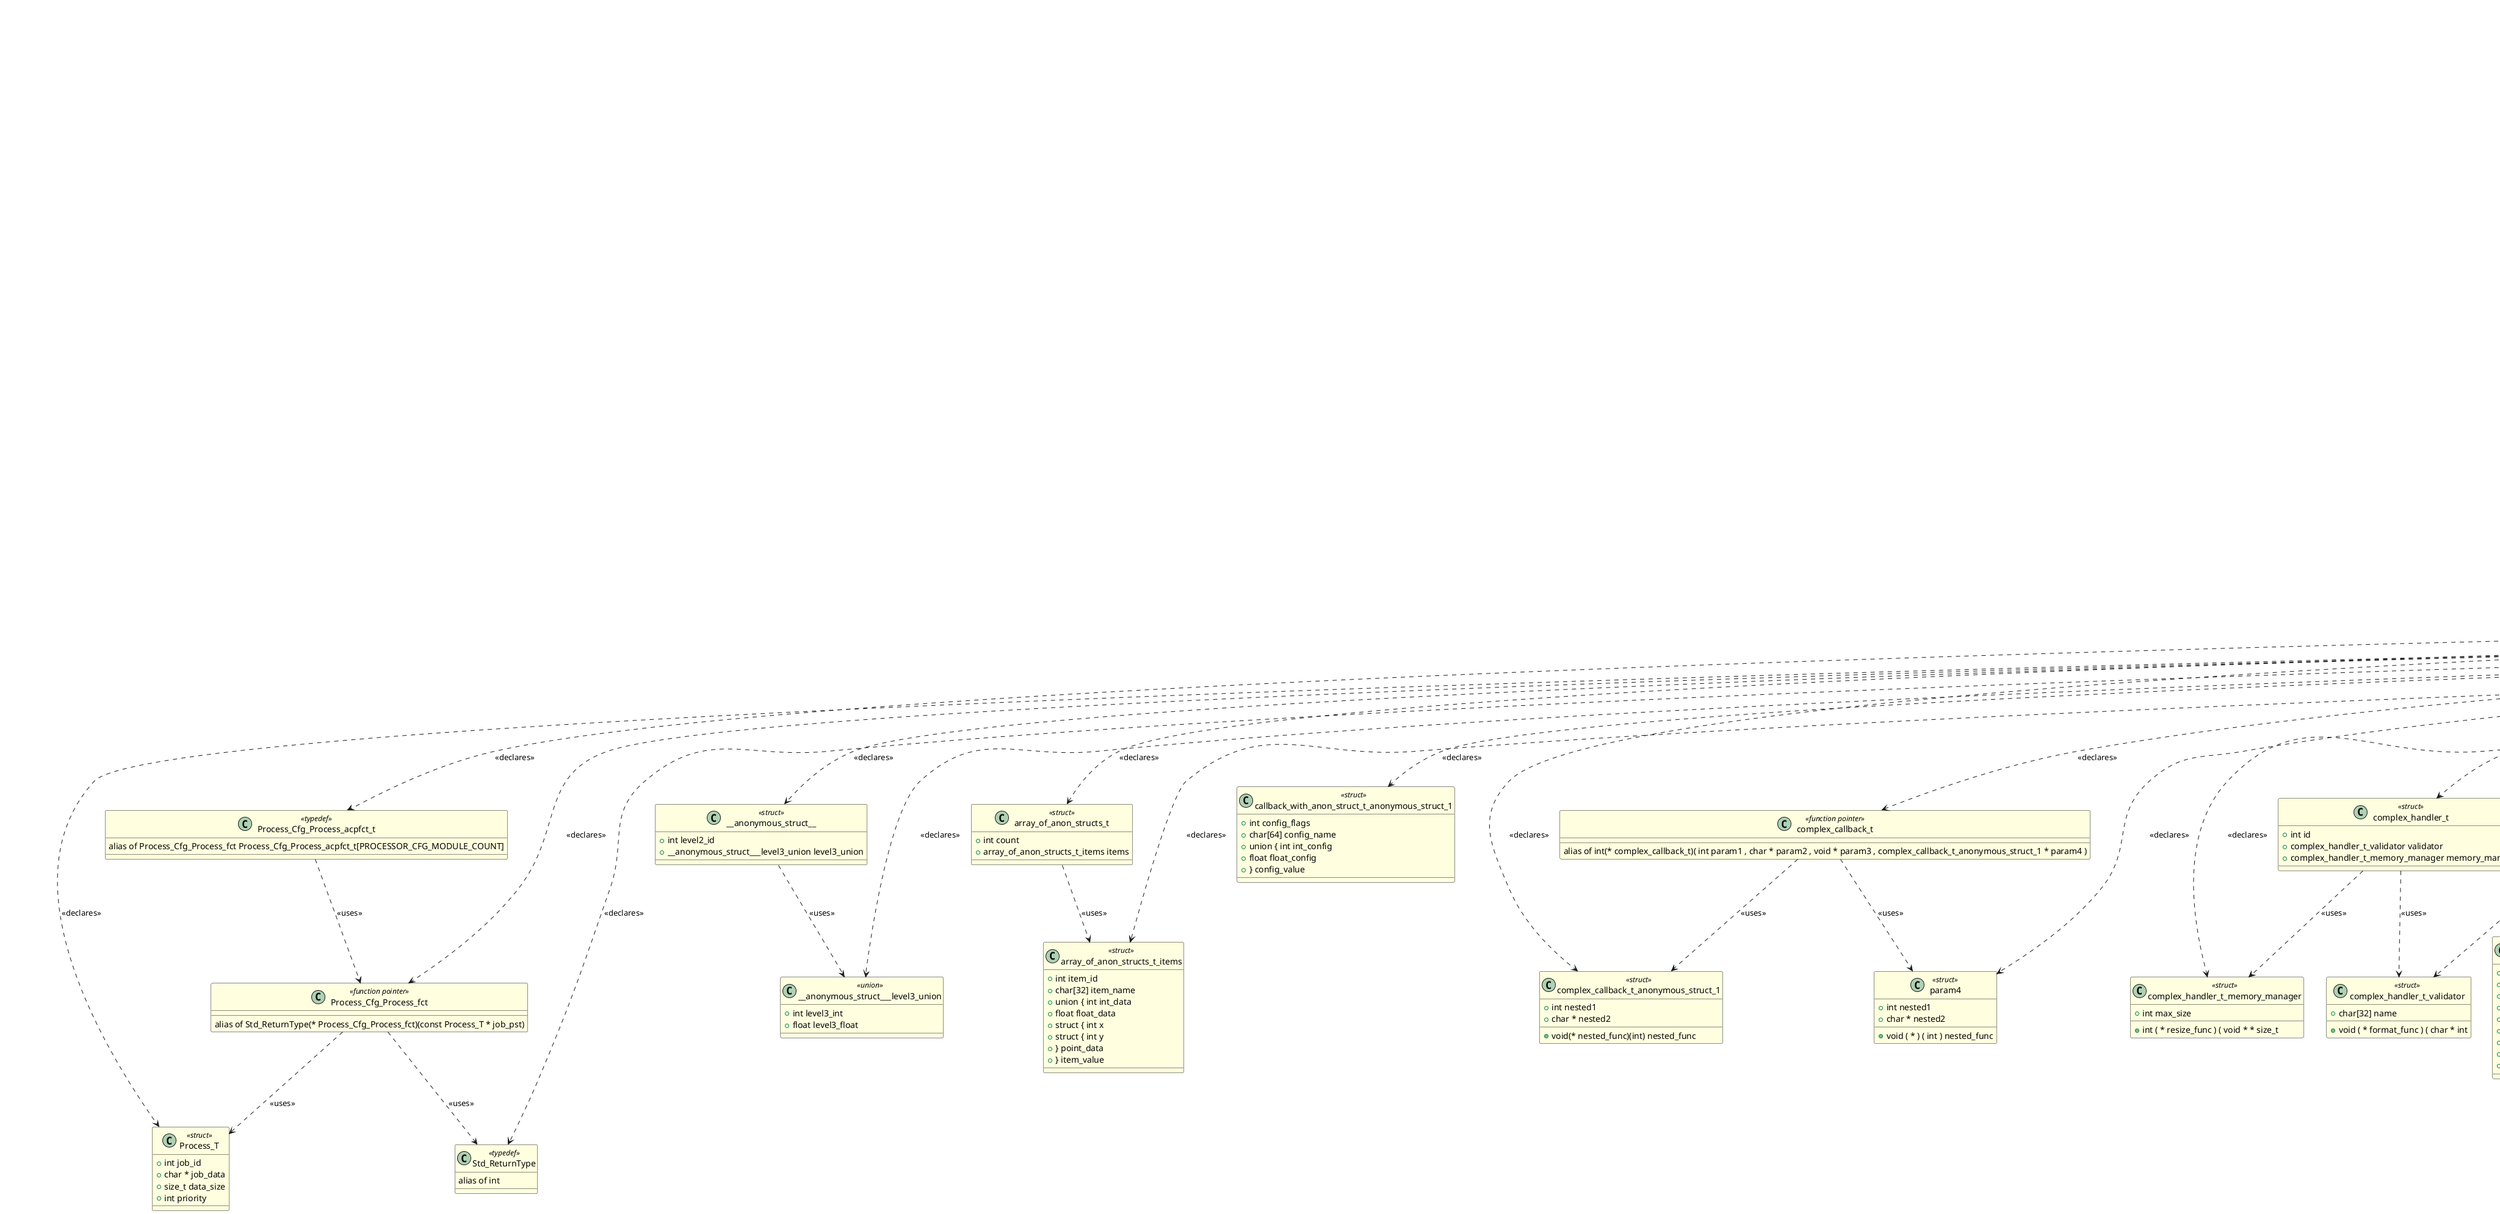 @startuml complex

class "complex" as COMPLEX <<source>> #LightBlue
{
    -- Global Variables --
    - Process_Cfg_Process_acpfct_t Process_Cfg_Process_acpfct
    - math_operation_t[10] global_math_ops
    -- Functions --
    + complex_handler_t * create_complex_handler(const char * name, ...)
    + void * create_handler(const char * name, int ( * init_func ) ( void * ) init_func, ...)
    + int execute_operations(int value, math_ops_array_t ops, int op_count)
    + math_operation_t * get_math_operations()
    + int process_with_callbacks(int[] data, int size, math_operation_t[] operations, int op_count, ...)
    + void test_processor_job_processing()
    + void test_processor_utility_macros()

    - static Std_ReturnType ProcessorAdapter_Process(const Process_T * job_pst)
    - static Std_ReturnType ProcessorHardware_Process(const Process_T * job_pst)
    - static Std_ReturnType ProcessorService_Process(const Process_T * job_pst)
    - static int add_operation(int a, int b)
    - static int divide_operation(int a, int b)
    - static void init_math_operations()
    - static int modulo_operation(int a, int b)
    - static int multiply_operation(int a, int b)
    - static void print_result(int * data, int size)
    - void run_complex_tests()
    - static int subtract_operation(int a, int b)
    - static int test_callback(int * item)
    - void test_complex_macro(int * x, int y, int z)
    - void test_handle_operation(operation_type_t op_type, int * data, int size)
    - void test_handler_table()
    - void test_mixed_union()
    - void test_operation_set()
    - void test_process_array(int * arr, int size)
    - void test_stringify_macro()
}

class "complex" as HEADER_COMPLEX <<header>> #LightGreen
{
    -- Macros --
    + #define COMPLEX_H
    + #define COMPLEX_MACRO_FUNC(x, y, z)
    + #define CREATE_FUNC_NAME(prefix, suffix)
    + #define DEPRECATED
    + #define HANDLE_OPERATION(op_type, data, size, callback)
    + #define PROCESS_ARRAY(arr, size, callback)
    + #define STRINGIFY(x)
    + #define TOSTRING(x)
    + #define UTILS_U16_TO_U8ARR_BIG_ENDIAN(value_u16, ptr_pau8)
    + #define UTILS_U32_TO_U8ARR_BIG_ENDIAN(value_u32, ptr_pau8)
    + #define UTILS_U8ARR_TO_U16_BIG_ENDIAN(ptr_pau8)
    + #define UTILS_U8ARR_TO_U32_BIG_ENDIAN(ptr_pau8)
    -- Functions --
    + complex_handler_t * create_complex_handler(const char * name, ...)
    + void * create_handler(const char * name, int ( * init_func ) ( void * ) init_func, ...)
    + int execute_operations(int value, math_ops_array_t ops, int op_count)
    + math_operation_t * get_math_operations()
    + int process_with_callbacks(int[] data, int size, math_operation_t[] operations, int op_count, ...)
    + void test_processor_job_processing()
    + void test_processor_utility_macros()
}

class "Process_T" as TYPEDEF_PROCESS_T <<struct>> #LightYellow
{
    + int job_id
    + char * job_data
    + size_t data_size
    + int priority
}

class "__anonymous_struct__" as TYPEDEF___ANONYMOUS_STRUCT__ <<struct>> #LightYellow
{
    + int level2_id
    + __anonymous_struct___level3_union level3_union
}

class "array_of_anon_structs_t" as TYPEDEF_ARRAY_OF_ANON_STRUCTS_T <<struct>> #LightYellow
{
    + int count
    + array_of_anon_structs_t_items items
}

class "array_of_anon_structs_t_items" as TYPEDEF_ARRAY_OF_ANON_STRUCTS_T_ITEMS <<struct>> #LightYellow
{
    + int item_id
    + char[32] item_name
    + union { int int_data
    + float float_data
    + struct { int x
    + struct { int y
    + } point_data
    + } item_value
}

class "callback_with_anon_struct_t_anonymous_struct_1" as TYPEDEF_CALLBACK_WITH_ANON_STRUCT_T_ANONYMOUS_STRUCT_1 <<struct>> #LightYellow
{
    + int config_flags
    + char[64] config_name
    + union { int int_config
    + float float_config
    + } config_value
}

class "complex_callback_t_anonymous_struct_1" as TYPEDEF_COMPLEX_CALLBACK_T_ANONYMOUS_STRUCT_1 <<struct>> #LightYellow
{
    + int nested1
    + char * nested2
    + void(* nested_func)(int) nested_func
}

class "complex_handler_t" as TYPEDEF_COMPLEX_HANDLER_T <<struct>> #LightYellow
{
    + int id
    + complex_handler_t_validator validator
    + complex_handler_t_memory_manager memory_manager
}

class "complex_handler_t_memory_manager" as TYPEDEF_COMPLEX_HANDLER_T_MEMORY_MANAGER <<struct>> #LightYellow
{
    + int max_size
    + int ( * resize_func ) ( void * * size_t
}

class "complex_handler_t_validator" as TYPEDEF_COMPLEX_HANDLER_T_VALIDATOR <<struct>> #LightYellow
{
    + char[32] name
    + void ( * format_func ) ( char * int
}

class "complex_naming_test_t" as TYPEDEF_COMPLEX_NAMING_TEST_T <<struct>> #LightYellow
{
    + complex_naming_test_t_first_struct first_struct
    + complex_naming_test_t_second_struct second_struct
    + complex_naming_test_t_mixed_union mixed_union
    + complex_naming_test_t_third_struct third_struct
}

class "complex_naming_test_t_first_struct" as TYPEDEF_COMPLEX_NAMING_TEST_T_FIRST_STRUCT <<struct>> #LightYellow
{
    + int first_a
    + struct { int nested_a1
    + struct { int deep_a1
    + } deep_struct_a1
    + struct { int deep_a2
    + } deep_struct_a2
    + } nested_struct_a
    + struct { int nested_a2
    + } nested_struct_a2
}

class "complex_naming_test_t_second_struct" as TYPEDEF_COMPLEX_NAMING_TEST_T_SECOND_STRUCT <<struct>> #LightYellow
{
    + int second_a
    + struct { int nested_b1
    + } nested_struct_b
}

class "complex_naming_test_t_third_struct" as TYPEDEF_COMPLEX_NAMING_TEST_T_THIRD_STRUCT <<struct>> #LightYellow
{
    + int third_a
    + union { int struct_union_int
    + struct { int struct_union_struct_field
    + } struct_union_struct
    + } struct_union
}

class "config_param" as TYPEDEF_CONFIG_PARAM <<struct>> #LightYellow
{
    + int config_flags
    + char[64] config_name
    + config_param_config_value config_value
}

class "data_item_t" as TYPEDEF_DATA_ITEM_T <<struct>> #LightYellow
{
    + int value
    + char * name
}

class "data_union_point_value" as TYPEDEF_DATA_UNION_POINT_VALUE <<struct>> #LightYellow
{
    + int x
    + int y
    + int z
}

class "extreme_nesting_test_t" as TYPEDEF_EXTREME_NESTING_TEST_T <<struct>> #LightYellow
{
    + extreme_nesting_test_t_level2_struct_1 level2_struct_1
    + extreme_nesting_test_t_level2_struct_2 level2_struct_2
}

class "extreme_nesting_test_t_level2_struct_1" as TYPEDEF_EXTREME_NESTING_TEST_T_LEVEL2_STRUCT_1 <<struct>> #LightYellow
{
    + struct { struct { int level4_field
    + } level4_struct_1
    + struct { int level4_field2
    + } level4_struct_2
    + } level3_struct_1
    + struct { int level3_field
    + } level3_struct_2
}

class "extreme_nesting_test_t_level2_struct_2" as TYPEDEF_EXTREME_NESTING_TEST_T_LEVEL2_STRUCT_2 <<struct>> #LightYellow
{
    + union { struct { int mixed_field
    + } mixed_struct
    + } mixed_union
}

class "handler_entry_t" as TYPEDEF_HANDLER_ENTRY_T <<struct>> #LightYellow
{
    + int id
    + char[16] name
    + void ( * ) ( void ) init_func
    + int ( * ) ( int , int ) process_func
    + void ( * ) ( void ) cleanup_func
}

class "item_value_point_data" as TYPEDEF_ITEM_VALUE_POINT_DATA <<struct>> #LightYellow
{
    + int x
    + int y
}

class "mixed_union_mixed_struct" as TYPEDEF_MIXED_UNION_MIXED_STRUCT <<struct>> #LightYellow
{
    + int mixed_field
}

class "moderately_nested_t" as TYPEDEF_MODERATELY_NESTED_T <<struct>> #LightYellow
{
    + int level1_id
    + moderately_nested_t_level2_struct level2_struct
}

class "moderately_nested_t_level2_struct" as TYPEDEF_MODERATELY_NESTED_T_LEVEL2_STRUCT <<struct>> #LightYellow
{
    + int level2_id
    + union { int level3_int
    + float level3_float
    + } level3_union
}

class "multi_anonymous_t" as TYPEDEF_MULTI_ANONYMOUS_T <<struct>> #LightYellow
{
    + multi_anonymous_t_first_anon_struct first_anon_struct
    + multi_anonymous_t_first_anon_union first_anon_union
    + multi_anonymous_t_second_anon_struct second_anon_struct
}

class "multi_anonymous_t_first_anon_struct" as TYPEDEF_MULTI_ANONYMOUS_T_FIRST_ANON_STRUCT <<struct>> #LightYellow
{
    + int first_x
    + int first_y
}

class "multi_anonymous_t_second_anon_struct" as TYPEDEF_MULTI_ANONYMOUS_T_SECOND_ANON_STRUCT <<struct>> #LightYellow
{
    + char[32] second_name
    + int second_id
    + struct { int deep_value
    + } deep_struct
}

class "multiple_simple_anonymous_t" as TYPEDEF_MULTIPLE_SIMPLE_ANONYMOUS_T <<struct>> #LightYellow
{
    + multiple_simple_anonymous_t_first_anon first_anon
    + multiple_simple_anonymous_t_second_anon second_anon
    + multiple_simple_anonymous_t_third_anon third_anon
    + multiple_simple_anonymous_t_first_union first_union
    + multiple_simple_anonymous_t_second_union second_union
}

class "multiple_simple_anonymous_t_first_anon" as TYPEDEF_MULTIPLE_SIMPLE_ANONYMOUS_T_FIRST_ANON <<struct>> #LightYellow
{
    + int first_field
}

class "multiple_simple_anonymous_t_second_anon" as TYPEDEF_MULTIPLE_SIMPLE_ANONYMOUS_T_SECOND_ANON <<struct>> #LightYellow
{
    + int second_field
}

class "multiple_simple_anonymous_t_third_anon" as TYPEDEF_MULTIPLE_SIMPLE_ANONYMOUS_T_THIRD_ANON <<struct>> #LightYellow
{
    + int third_field
}

class "operation_set_t" as TYPEDEF_OPERATION_SET_T <<struct>> #LightYellow
{
    + int count
    + math_operation_t[5] operations
    + void(* callbacks[3])(int , char *) callbacks
}

class "param4" as TYPEDEF_PARAM4 <<struct>> #LightYellow
{
    + int nested1
    + char * nested2
    + void ( * ) ( int ) nested_func
}

class "processor_t" as TYPEDEF_PROCESSOR_T <<struct>> #LightYellow
{
    + int id
    + char[64] name
    + int ( * ) ( int , char * ) process_func
    + void ( * ) ( void * ) cleanup_func
}

class "result_generator_t" as TYPEDEF_RESULT_GENERATOR_T <<struct>> #LightYellow
{
    + int result_code
    + result_generator_t_result_data result_data
}

class "simplified_handler_t" as TYPEDEF_SIMPLIFIED_HANDLER_T <<struct>> #LightYellow
{
    + int event_count
    + char[32] event_name
    + int event_flags
}

class "struct_union_struct_union_struct" as TYPEDEF_STRUCT_UNION_STRUCT_UNION_STRUCT <<struct>> #LightYellow
{
    + int struct_union_struct_field
}

class "struct_with_struct_t" as TYPEDEF_STRUCT_WITH_STRUCT_T <<struct>> #LightYellow
{
    + int outer_id
    + char[32] outer_name
    + struct_with_struct_t_inner_struct inner_struct
    + int outer_flags
}

class "struct_with_struct_t_inner_struct" as TYPEDEF_STRUCT_WITH_STRUCT_T_INNER_STRUCT <<struct>> #LightYellow
{
    + int inner_x
    + int inner_y
    + char[16] inner_label
}

class "struct_with_union_t" as TYPEDEF_STRUCT_WITH_UNION_T <<struct>> #LightYellow
{
    + int type_id
    + struct_with_union_t_data_union data_union
    + int checksum
}

class "union_with_struct_t_complex_struct" as TYPEDEF_UNION_WITH_STRUCT_T_COMPLEX_STRUCT <<struct>> #LightYellow
{
    + char[16] header
    + int payload_size
    + void * payload_data
    + struct { int error_code
    + char[128] error_msg
    + } error_info
}

class "operation_type_t" as TYPEDEF_OPERATION_TYPE_T <<enumeration>> #LightYellow
{
    OP_ADD = 0
    OP_DIV = 3
    OP_MUL = 2
    OP_SUB = 1
}

class "processor_module_enum_t" as TYPEDEF_PROCESSOR_MODULE_ENUM_T <<enumeration>> #LightYellow
{
    PROCESSOR_CFG_MODULE_ADAPTER = 0
    PROCESSOR_CFG_MODULE_COUNT = 3
    PROCESSOR_CFG_MODULE_HARDWARE = 2
    PROCESSOR_CFG_MODULE_SERVICE = 1
}

class "Process_Cfg_Process_acpfct_t" as TYPEDEF_PROCESS_CFG_PROCESS_ACPFCT_T <<typedef>> #LightYellow
{
    alias of Process_Cfg_Process_fct Process_Cfg_Process_acpfct_t[PROCESSOR_CFG_MODULE_COUNT]
}

class "Process_Cfg_Process_fct" as TYPEDEF_PROCESS_CFG_PROCESS_FCT <<function pointer>> #LightYellow
{
    alias of Std_ReturnType(* Process_Cfg_Process_fct)(const Process_T * job_pst)
}

class "Std_ReturnType" as TYPEDEF_STD_RETURNTYPE <<typedef>> #LightYellow
{
    alias of int
}

class "callback_with_anon_struct_t" as TYPEDEF_CALLBACK_WITH_ANON_STRUCT_T <<function pointer>> #LightYellow
{
    alias of void(* callback_with_anon_struct_t)( int id , struct { int config_flags ; char config_name [ 64 ] ; callback_with_anon_struct_t_anonymous_union_2 config_value ; } * config_param , void * user_data )
}

class "complex_callback_t" as TYPEDEF_COMPLEX_CALLBACK_T <<function pointer>> #LightYellow
{
    alias of int(* complex_callback_t)( int param1 , char * param2 , void * param3 , complex_callback_t_anonymous_struct_1 * param4 )
}

class "complex_func_ptr_t" as TYPEDEF_COMPLEX_FUNC_PTR_T <<typedef>> #LightYellow
{
    alias of int ( * ( * complex_func_ptr_t ) ( int , char * ) ) ( double , void * )
}

class "data_processor_array_t" as TYPEDEF_DATA_PROCESSOR_ARRAY_T <<typedef>> #LightYellow
{
    alias of data_processor_t *
}

class "data_processor_t" as TYPEDEF_DATA_PROCESSOR_T <<function pointer>> #LightYellow
{
    alias of int(* data_processor_t)(data_item_t * item , void * context)
}

class "debug_callback_t" as TYPEDEF_DEBUG_CALLBACK_T <<function pointer>> #LightYellow
{
    alias of void(* debug_callback_t)(const char * message , int level)
}

class "handler_table_t" as TYPEDEF_HANDLER_TABLE_T <<typedef>> #LightYellow
{
    alias of handler_entry_t handler_table_t[8]
}

class "math_operation_t" as TYPEDEF_MATH_OPERATION_T <<function pointer>> #LightYellow
{
    alias of int(* math_operation_t)(int , int)
}

class "math_ops_array_t" as TYPEDEF_MATH_OPS_ARRAY_T <<typedef>> #LightYellow
{
    alias of math_operation_t math_ops_array_t[10]
}

class "release_callback_t" as TYPEDEF_RELEASE_CALLBACK_T <<function pointer>> #LightYellow
{
    alias of void(* release_callback_t)(const char * message)
}

class "uint16" as TYPEDEF_UINT16 <<typedef>> #LightYellow
{
    alias of uint16_t
}

class "uint32" as TYPEDEF_UINT32 <<typedef>> #LightYellow
{
    alias of uint32_t
}

class "uint8" as TYPEDEF_UINT8 <<typedef>> #LightYellow
{
    alias of uint8_t
}

class "__anonymous_struct___level3_union" as TYPEDEF___ANONYMOUS_STRUCT___LEVEL3_UNION <<union>> #LightYellow
{
    + int level3_int
    + float level3_float
}

class "callback_with_anon_struct_t_anonymous_union_2" as TYPEDEF_CALLBACK_WITH_ANON_STRUCT_T_ANONYMOUS_UNION_2 <<union>> #LightYellow
{
    + int int_config
    + float float_config
}

class "complex_naming_test_t_mixed_union" as TYPEDEF_COMPLEX_NAMING_TEST_T_MIXED_UNION <<union>> #LightYellow
{
    + int union_value
    + struct { int union_struct_field
    + struct { int deep_union_struct
    + } deep_in_union
    + } union_struct
}

class "config_param_config_value" as TYPEDEF_CONFIG_PARAM_CONFIG_VALUE <<union>> #LightYellow
{
    + int int_config
    + float float_config
}

class "config_value" as TYPEDEF_CONFIG_VALUE <<union>> #LightYellow
{
    + int int_config
    + float float_config
}

class "data_union" as TYPEDEF_DATA_UNION <<union>> #LightYellow
{
    + int int_value
    + float float_value
    + char[64] string_value
    + data_union_point_value point_value
}

class "first_anon_union" as TYPEDEF_FIRST_ANON_UNION <<union>> #LightYellow
{
    + int union_int
    + float union_float
}

class "first_union" as TYPEDEF_FIRST_UNION <<union>> #LightYellow
{
    + int union_field1
}

class "item_value" as TYPEDEF_ITEM_VALUE <<union>> #LightYellow
{
    + int int_data
    + float float_data
    + item_value_point_data point_data
}

class "level3_union" as TYPEDEF_LEVEL3_UNION <<union>> #LightYellow
{
    + int level3_int
    + float level3_float
}

class "mixed_union" as TYPEDEF_MIXED_UNION <<union>> #LightYellow
{
    + mixed_union_mixed_struct mixed_struct
}

class "mixed_union_t" as TYPEDEF_MIXED_UNION_T <<union>> #LightYellow
{
    + int int_val
    + char * str_val
    + void ( * ) ( void ) void_func
    + int ( * ) ( int ) int_func
}

class "multi_anonymous_t_first_anon_union" as TYPEDEF_MULTI_ANONYMOUS_T_FIRST_ANON_UNION <<union>> #LightYellow
{
    + int union_int
    + float union_float
}

class "multiple_simple_anonymous_t_first_union" as TYPEDEF_MULTIPLE_SIMPLE_ANONYMOUS_T_FIRST_UNION <<union>> #LightYellow
{
    + int union_field1
}

class "multiple_simple_anonymous_t_second_union" as TYPEDEF_MULTIPLE_SIMPLE_ANONYMOUS_T_SECOND_UNION <<union>> #LightYellow
{
    + int union_field2
}

class "result_data" as TYPEDEF_RESULT_DATA <<union>> #LightYellow
{
    + int success_value
    + char[128] error_message
}

class "result_generator_t_result_data" as TYPEDEF_RESULT_GENERATOR_T_RESULT_DATA <<union>> #LightYellow
{
    + int success_value
    + char[128] error_message
}

class "second_union" as TYPEDEF_SECOND_UNION <<union>> #LightYellow
{
    + int union_field2
}

class "struct_union" as TYPEDEF_STRUCT_UNION <<union>> #LightYellow
{
    + int struct_union_int
    + struct_union_struct_union_struct struct_union_struct
}

class "struct_with_union_t_data_union" as TYPEDEF_STRUCT_WITH_UNION_T_DATA_UNION <<union>> #LightYellow
{
    + int int_value
    + float float_value
    + char[64] string_value
    + struct { int x
    + struct { int y
    + struct { int z
    + } point_value
}

class "union_with_struct_t" as TYPEDEF_UNION_WITH_STRUCT_T <<union>> #LightYellow
{
    + int simple_int
    + float simple_float
    + union_with_struct_t_complex_struct complex_struct
    + char[256] raw_bytes
}

class "union_with_union_t" as TYPEDEF_UNION_WITH_UNION_T <<union>> #LightYellow
{
    + int primary_int
    + union_with_union_t_nested_union nested_union
    + char[32] primary_bytes
}

class "union_with_union_t_nested_union" as TYPEDEF_UNION_WITH_UNION_T_NESTED_UNION <<union>> #LightYellow
{
    + float nested_float
    + double nested_double
    + union { char deep_char
    + short deep_short
    + } deep_union
}


' Include relationships
COMPLEX --> HEADER_COMPLEX : <<include>>

' Declaration relationships
HEADER_COMPLEX ..> TYPEDEF_PROCESS_T : <<declares>>
HEADER_COMPLEX ..> TYPEDEF___ANONYMOUS_STRUCT__ : <<declares>>
HEADER_COMPLEX ..> TYPEDEF_ARRAY_OF_ANON_STRUCTS_T : <<declares>>
HEADER_COMPLEX ..> TYPEDEF_ARRAY_OF_ANON_STRUCTS_T_ITEMS : <<declares>>
HEADER_COMPLEX ..> TYPEDEF_CALLBACK_WITH_ANON_STRUCT_T_ANONYMOUS_STRUCT_1 : <<declares>>
HEADER_COMPLEX ..> TYPEDEF_COMPLEX_CALLBACK_T_ANONYMOUS_STRUCT_1 : <<declares>>
HEADER_COMPLEX ..> TYPEDEF_COMPLEX_HANDLER_T : <<declares>>
HEADER_COMPLEX ..> TYPEDEF_COMPLEX_HANDLER_T_MEMORY_MANAGER : <<declares>>
HEADER_COMPLEX ..> TYPEDEF_COMPLEX_HANDLER_T_VALIDATOR : <<declares>>
HEADER_COMPLEX ..> TYPEDEF_COMPLEX_NAMING_TEST_T : <<declares>>
HEADER_COMPLEX ..> TYPEDEF_COMPLEX_NAMING_TEST_T_FIRST_STRUCT : <<declares>>
HEADER_COMPLEX ..> TYPEDEF_COMPLEX_NAMING_TEST_T_SECOND_STRUCT : <<declares>>
HEADER_COMPLEX ..> TYPEDEF_COMPLEX_NAMING_TEST_T_THIRD_STRUCT : <<declares>>
HEADER_COMPLEX ..> TYPEDEF_CONFIG_PARAM : <<declares>>
HEADER_COMPLEX ..> TYPEDEF_DATA_ITEM_T : <<declares>>
HEADER_COMPLEX ..> TYPEDEF_DATA_UNION_POINT_VALUE : <<declares>>
HEADER_COMPLEX ..> TYPEDEF_EXTREME_NESTING_TEST_T : <<declares>>
HEADER_COMPLEX ..> TYPEDEF_EXTREME_NESTING_TEST_T_LEVEL2_STRUCT_1 : <<declares>>
HEADER_COMPLEX ..> TYPEDEF_EXTREME_NESTING_TEST_T_LEVEL2_STRUCT_2 : <<declares>>
HEADER_COMPLEX ..> TYPEDEF_HANDLER_ENTRY_T : <<declares>>
HEADER_COMPLEX ..> TYPEDEF_ITEM_VALUE_POINT_DATA : <<declares>>
HEADER_COMPLEX ..> TYPEDEF_MIXED_UNION_MIXED_STRUCT : <<declares>>
HEADER_COMPLEX ..> TYPEDEF_MODERATELY_NESTED_T : <<declares>>
HEADER_COMPLEX ..> TYPEDEF_MODERATELY_NESTED_T_LEVEL2_STRUCT : <<declares>>
HEADER_COMPLEX ..> TYPEDEF_MULTI_ANONYMOUS_T : <<declares>>
HEADER_COMPLEX ..> TYPEDEF_MULTI_ANONYMOUS_T_FIRST_ANON_STRUCT : <<declares>>
HEADER_COMPLEX ..> TYPEDEF_MULTI_ANONYMOUS_T_SECOND_ANON_STRUCT : <<declares>>
HEADER_COMPLEX ..> TYPEDEF_MULTIPLE_SIMPLE_ANONYMOUS_T : <<declares>>
HEADER_COMPLEX ..> TYPEDEF_MULTIPLE_SIMPLE_ANONYMOUS_T_FIRST_ANON : <<declares>>
HEADER_COMPLEX ..> TYPEDEF_MULTIPLE_SIMPLE_ANONYMOUS_T_SECOND_ANON : <<declares>>
HEADER_COMPLEX ..> TYPEDEF_MULTIPLE_SIMPLE_ANONYMOUS_T_THIRD_ANON : <<declares>>
HEADER_COMPLEX ..> TYPEDEF_OPERATION_SET_T : <<declares>>
HEADER_COMPLEX ..> TYPEDEF_PARAM4 : <<declares>>
HEADER_COMPLEX ..> TYPEDEF_PROCESSOR_T : <<declares>>
HEADER_COMPLEX ..> TYPEDEF_RESULT_GENERATOR_T : <<declares>>
HEADER_COMPLEX ..> TYPEDEF_SIMPLIFIED_HANDLER_T : <<declares>>
HEADER_COMPLEX ..> TYPEDEF_STRUCT_UNION_STRUCT_UNION_STRUCT : <<declares>>
HEADER_COMPLEX ..> TYPEDEF_STRUCT_WITH_STRUCT_T : <<declares>>
HEADER_COMPLEX ..> TYPEDEF_STRUCT_WITH_STRUCT_T_INNER_STRUCT : <<declares>>
HEADER_COMPLEX ..> TYPEDEF_STRUCT_WITH_UNION_T : <<declares>>
HEADER_COMPLEX ..> TYPEDEF_UNION_WITH_STRUCT_T_COMPLEX_STRUCT : <<declares>>
HEADER_COMPLEX ..> TYPEDEF_OPERATION_TYPE_T : <<declares>>
HEADER_COMPLEX ..> TYPEDEF_PROCESSOR_MODULE_ENUM_T : <<declares>>
HEADER_COMPLEX ..> TYPEDEF_PROCESS_CFG_PROCESS_ACPFCT_T : <<declares>>
HEADER_COMPLEX ..> TYPEDEF_PROCESS_CFG_PROCESS_FCT : <<declares>>
HEADER_COMPLEX ..> TYPEDEF_STD_RETURNTYPE : <<declares>>
HEADER_COMPLEX ..> TYPEDEF_CALLBACK_WITH_ANON_STRUCT_T : <<declares>>
HEADER_COMPLEX ..> TYPEDEF_COMPLEX_CALLBACK_T : <<declares>>
HEADER_COMPLEX ..> TYPEDEF_COMPLEX_FUNC_PTR_T : <<declares>>
HEADER_COMPLEX ..> TYPEDEF_DATA_PROCESSOR_ARRAY_T : <<declares>>
HEADER_COMPLEX ..> TYPEDEF_DATA_PROCESSOR_T : <<declares>>
HEADER_COMPLEX ..> TYPEDEF_DEBUG_CALLBACK_T : <<declares>>
HEADER_COMPLEX ..> TYPEDEF_HANDLER_TABLE_T : <<declares>>
HEADER_COMPLEX ..> TYPEDEF_MATH_OPERATION_T : <<declares>>
HEADER_COMPLEX ..> TYPEDEF_MATH_OPS_ARRAY_T : <<declares>>
HEADER_COMPLEX ..> TYPEDEF_RELEASE_CALLBACK_T : <<declares>>
HEADER_COMPLEX ..> TYPEDEF_UINT16 : <<declares>>
HEADER_COMPLEX ..> TYPEDEF_UINT32 : <<declares>>
HEADER_COMPLEX ..> TYPEDEF_UINT8 : <<declares>>
HEADER_COMPLEX ..> TYPEDEF___ANONYMOUS_STRUCT___LEVEL3_UNION : <<declares>>
HEADER_COMPLEX ..> TYPEDEF_CALLBACK_WITH_ANON_STRUCT_T_ANONYMOUS_UNION_2 : <<declares>>
HEADER_COMPLEX ..> TYPEDEF_COMPLEX_NAMING_TEST_T_MIXED_UNION : <<declares>>
HEADER_COMPLEX ..> TYPEDEF_CONFIG_PARAM_CONFIG_VALUE : <<declares>>
HEADER_COMPLEX ..> TYPEDEF_CONFIG_VALUE : <<declares>>
HEADER_COMPLEX ..> TYPEDEF_DATA_UNION : <<declares>>
HEADER_COMPLEX ..> TYPEDEF_FIRST_ANON_UNION : <<declares>>
HEADER_COMPLEX ..> TYPEDEF_FIRST_UNION : <<declares>>
HEADER_COMPLEX ..> TYPEDEF_ITEM_VALUE : <<declares>>
HEADER_COMPLEX ..> TYPEDEF_LEVEL3_UNION : <<declares>>
HEADER_COMPLEX ..> TYPEDEF_MIXED_UNION : <<declares>>
HEADER_COMPLEX ..> TYPEDEF_MIXED_UNION_T : <<declares>>
HEADER_COMPLEX ..> TYPEDEF_MULTI_ANONYMOUS_T_FIRST_ANON_UNION : <<declares>>
HEADER_COMPLEX ..> TYPEDEF_MULTIPLE_SIMPLE_ANONYMOUS_T_FIRST_UNION : <<declares>>
HEADER_COMPLEX ..> TYPEDEF_MULTIPLE_SIMPLE_ANONYMOUS_T_SECOND_UNION : <<declares>>
HEADER_COMPLEX ..> TYPEDEF_RESULT_DATA : <<declares>>
HEADER_COMPLEX ..> TYPEDEF_RESULT_GENERATOR_T_RESULT_DATA : <<declares>>
HEADER_COMPLEX ..> TYPEDEF_SECOND_UNION : <<declares>>
HEADER_COMPLEX ..> TYPEDEF_STRUCT_UNION : <<declares>>
HEADER_COMPLEX ..> TYPEDEF_STRUCT_WITH_UNION_T_DATA_UNION : <<declares>>
HEADER_COMPLEX ..> TYPEDEF_UNION_WITH_STRUCT_T : <<declares>>
HEADER_COMPLEX ..> TYPEDEF_UNION_WITH_UNION_T : <<declares>>
HEADER_COMPLEX ..> TYPEDEF_UNION_WITH_UNION_T_NESTED_UNION : <<declares>>

' Uses relationships
TYPEDEF___ANONYMOUS_STRUCT__ ..> TYPEDEF___ANONYMOUS_STRUCT___LEVEL3_UNION : <<uses>>
TYPEDEF_ARRAY_OF_ANON_STRUCTS_T ..> TYPEDEF_ARRAY_OF_ANON_STRUCTS_T_ITEMS : <<uses>>
TYPEDEF_COMPLEX_HANDLER_T ..> TYPEDEF_COMPLEX_HANDLER_T_MEMORY_MANAGER : <<uses>>
TYPEDEF_COMPLEX_HANDLER_T ..> TYPEDEF_COMPLEX_HANDLER_T_VALIDATOR : <<uses>>
TYPEDEF_COMPLEX_NAMING_TEST_T ..> TYPEDEF_COMPLEX_NAMING_TEST_T_FIRST_STRUCT : <<uses>>
TYPEDEF_COMPLEX_NAMING_TEST_T ..> TYPEDEF_COMPLEX_NAMING_TEST_T_MIXED_UNION : <<uses>>
TYPEDEF_COMPLEX_NAMING_TEST_T ..> TYPEDEF_COMPLEX_NAMING_TEST_T_SECOND_STRUCT : <<uses>>
TYPEDEF_COMPLEX_NAMING_TEST_T ..> TYPEDEF_COMPLEX_NAMING_TEST_T_THIRD_STRUCT : <<uses>>
TYPEDEF_CONFIG_PARAM ..> TYPEDEF_CONFIG_PARAM_CONFIG_VALUE : <<uses>>
TYPEDEF_EXTREME_NESTING_TEST_T ..> TYPEDEF_EXTREME_NESTING_TEST_T_LEVEL2_STRUCT_1 : <<uses>>
TYPEDEF_EXTREME_NESTING_TEST_T ..> TYPEDEF_EXTREME_NESTING_TEST_T_LEVEL2_STRUCT_2 : <<uses>>
TYPEDEF_MODERATELY_NESTED_T ..> TYPEDEF_MODERATELY_NESTED_T_LEVEL2_STRUCT : <<uses>>
TYPEDEF_MULTI_ANONYMOUS_T ..> TYPEDEF_MULTI_ANONYMOUS_T_FIRST_ANON_STRUCT : <<uses>>
TYPEDEF_MULTI_ANONYMOUS_T ..> TYPEDEF_MULTI_ANONYMOUS_T_FIRST_ANON_UNION : <<uses>>
TYPEDEF_MULTI_ANONYMOUS_T ..> TYPEDEF_MULTI_ANONYMOUS_T_SECOND_ANON_STRUCT : <<uses>>
TYPEDEF_MULTIPLE_SIMPLE_ANONYMOUS_T ..> TYPEDEF_MULTIPLE_SIMPLE_ANONYMOUS_T_FIRST_ANON : <<uses>>
TYPEDEF_MULTIPLE_SIMPLE_ANONYMOUS_T ..> TYPEDEF_MULTIPLE_SIMPLE_ANONYMOUS_T_FIRST_UNION : <<uses>>
TYPEDEF_MULTIPLE_SIMPLE_ANONYMOUS_T ..> TYPEDEF_MULTIPLE_SIMPLE_ANONYMOUS_T_SECOND_ANON : <<uses>>
TYPEDEF_MULTIPLE_SIMPLE_ANONYMOUS_T ..> TYPEDEF_MULTIPLE_SIMPLE_ANONYMOUS_T_SECOND_UNION : <<uses>>
TYPEDEF_MULTIPLE_SIMPLE_ANONYMOUS_T ..> TYPEDEF_MULTIPLE_SIMPLE_ANONYMOUS_T_THIRD_ANON : <<uses>>
TYPEDEF_OPERATION_SET_T ..> TYPEDEF_MATH_OPERATION_T : <<uses>>
TYPEDEF_RESULT_GENERATOR_T ..> TYPEDEF_RESULT_GENERATOR_T_RESULT_DATA : <<uses>>
TYPEDEF_STRUCT_WITH_STRUCT_T ..> TYPEDEF_STRUCT_WITH_STRUCT_T_INNER_STRUCT : <<uses>>
TYPEDEF_STRUCT_WITH_UNION_T ..> TYPEDEF_STRUCT_WITH_UNION_T_DATA_UNION : <<uses>>
TYPEDEF_PROCESS_CFG_PROCESS_ACPFCT_T ..> TYPEDEF_PROCESS_CFG_PROCESS_FCT : <<uses>>
TYPEDEF_PROCESS_CFG_PROCESS_FCT ..> TYPEDEF_PROCESS_T : <<uses>>
TYPEDEF_PROCESS_CFG_PROCESS_FCT ..> TYPEDEF_STD_RETURNTYPE : <<uses>>
TYPEDEF_CALLBACK_WITH_ANON_STRUCT_T ..> TYPEDEF_CALLBACK_WITH_ANON_STRUCT_T_ANONYMOUS_UNION_2 : <<uses>>
TYPEDEF_CALLBACK_WITH_ANON_STRUCT_T ..> TYPEDEF_CONFIG_PARAM : <<uses>>
TYPEDEF_CALLBACK_WITH_ANON_STRUCT_T ..> TYPEDEF_CONFIG_VALUE : <<uses>>
TYPEDEF_COMPLEX_CALLBACK_T ..> TYPEDEF_COMPLEX_CALLBACK_T_ANONYMOUS_STRUCT_1 : <<uses>>
TYPEDEF_COMPLEX_CALLBACK_T ..> TYPEDEF_PARAM4 : <<uses>>
TYPEDEF_DATA_PROCESSOR_ARRAY_T ..> TYPEDEF_DATA_PROCESSOR_T : <<uses>>
TYPEDEF_DATA_PROCESSOR_T ..> TYPEDEF_DATA_ITEM_T : <<uses>>
TYPEDEF_HANDLER_TABLE_T ..> TYPEDEF_HANDLER_ENTRY_T : <<uses>>
TYPEDEF_MATH_OPS_ARRAY_T ..> TYPEDEF_MATH_OPERATION_T : <<uses>>

@enduml